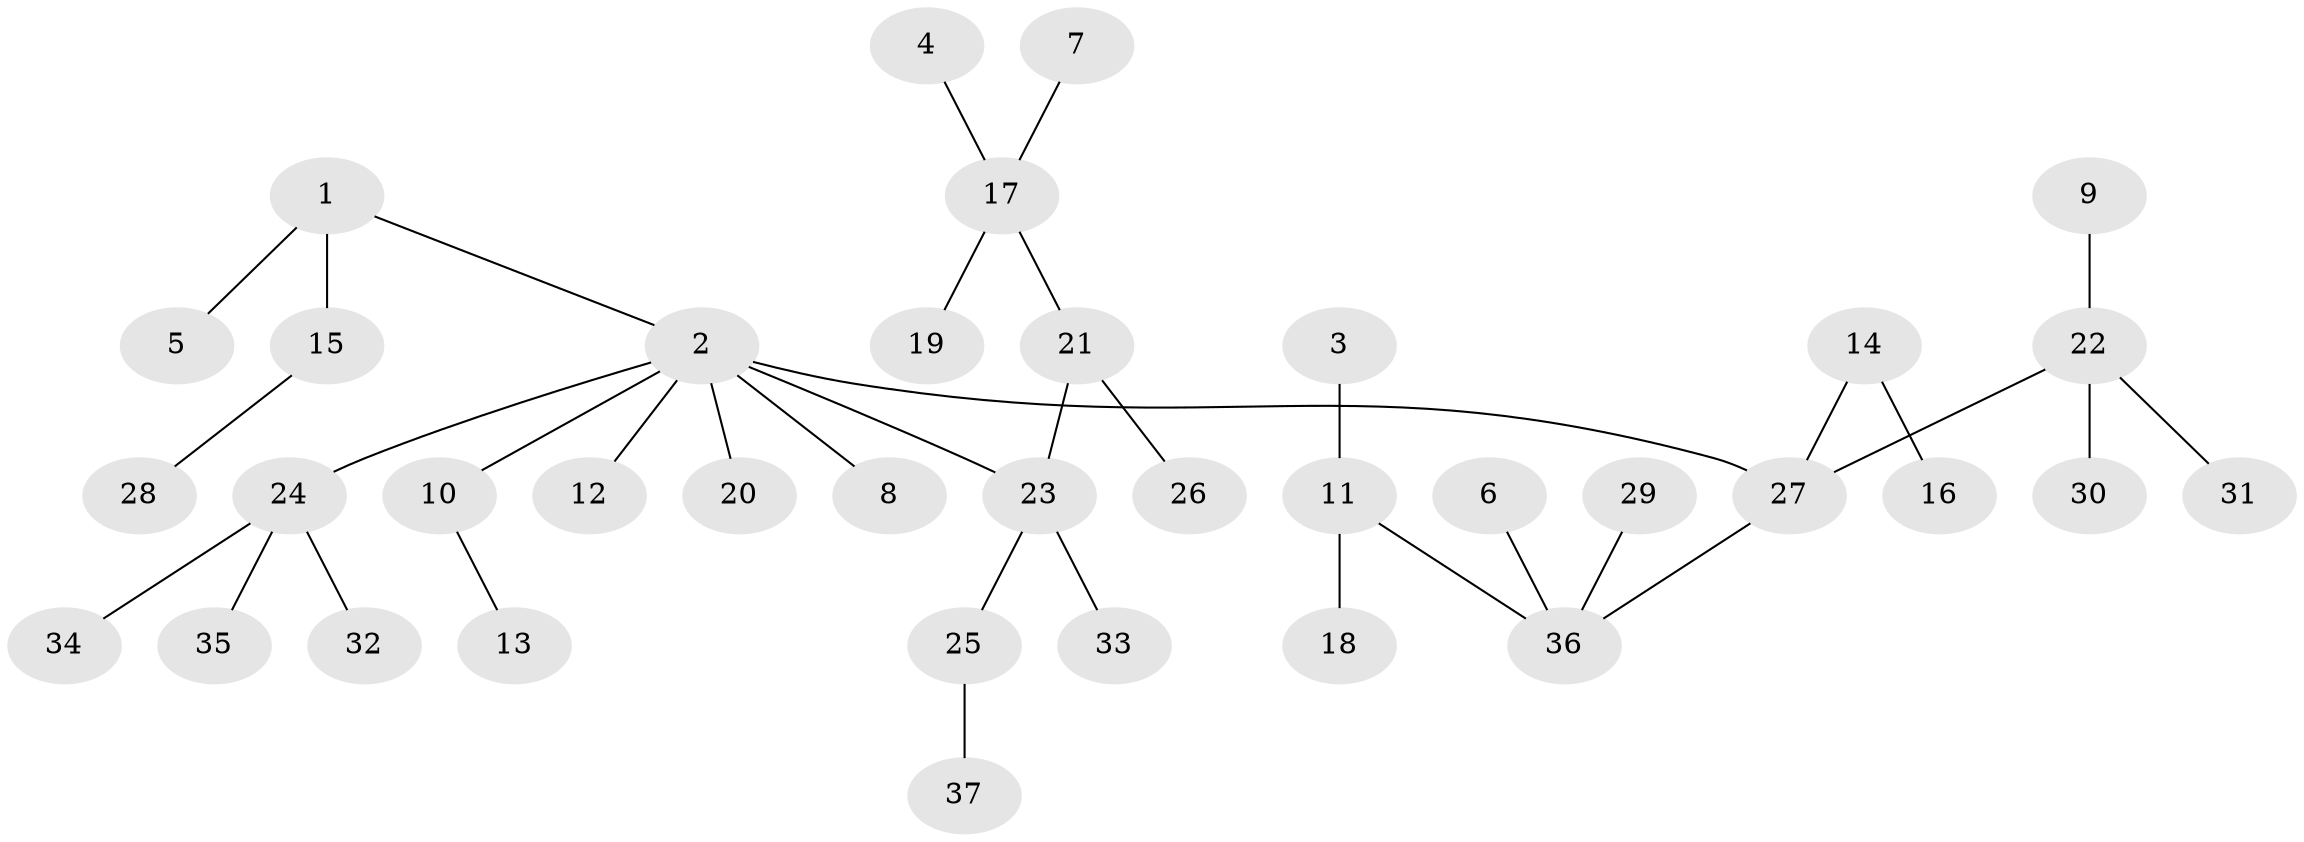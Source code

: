 // original degree distribution, {6: 0.04054054054054054, 4: 0.10810810810810811, 3: 0.08108108108108109, 2: 0.28378378378378377, 1: 0.4864864864864865}
// Generated by graph-tools (version 1.1) at 2025/50/03/09/25 03:50:15]
// undirected, 37 vertices, 36 edges
graph export_dot {
graph [start="1"]
  node [color=gray90,style=filled];
  1;
  2;
  3;
  4;
  5;
  6;
  7;
  8;
  9;
  10;
  11;
  12;
  13;
  14;
  15;
  16;
  17;
  18;
  19;
  20;
  21;
  22;
  23;
  24;
  25;
  26;
  27;
  28;
  29;
  30;
  31;
  32;
  33;
  34;
  35;
  36;
  37;
  1 -- 2 [weight=1.0];
  1 -- 5 [weight=1.0];
  1 -- 15 [weight=1.0];
  2 -- 8 [weight=1.0];
  2 -- 10 [weight=1.0];
  2 -- 12 [weight=1.0];
  2 -- 20 [weight=1.0];
  2 -- 23 [weight=1.0];
  2 -- 24 [weight=1.0];
  2 -- 27 [weight=1.0];
  3 -- 11 [weight=1.0];
  4 -- 17 [weight=1.0];
  6 -- 36 [weight=1.0];
  7 -- 17 [weight=1.0];
  9 -- 22 [weight=1.0];
  10 -- 13 [weight=1.0];
  11 -- 18 [weight=1.0];
  11 -- 36 [weight=1.0];
  14 -- 16 [weight=1.0];
  14 -- 27 [weight=1.0];
  15 -- 28 [weight=1.0];
  17 -- 19 [weight=1.0];
  17 -- 21 [weight=1.0];
  21 -- 23 [weight=1.0];
  21 -- 26 [weight=1.0];
  22 -- 27 [weight=1.0];
  22 -- 30 [weight=1.0];
  22 -- 31 [weight=1.0];
  23 -- 25 [weight=1.0];
  23 -- 33 [weight=1.0];
  24 -- 32 [weight=1.0];
  24 -- 34 [weight=1.0];
  24 -- 35 [weight=1.0];
  25 -- 37 [weight=1.0];
  27 -- 36 [weight=1.0];
  29 -- 36 [weight=1.0];
}

